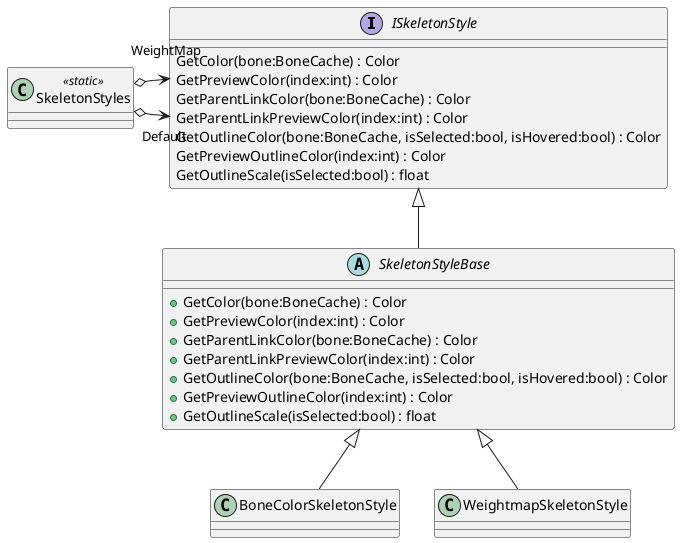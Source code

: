 @startuml
interface ISkeletonStyle {
    GetColor(bone:BoneCache) : Color
    GetPreviewColor(index:int) : Color
    GetParentLinkColor(bone:BoneCache) : Color
    GetParentLinkPreviewColor(index:int) : Color
    GetOutlineColor(bone:BoneCache, isSelected:bool, isHovered:bool) : Color
    GetPreviewOutlineColor(index:int) : Color
    GetOutlineScale(isSelected:bool) : float
}
abstract class SkeletonStyleBase {
    + GetColor(bone:BoneCache) : Color
    + GetPreviewColor(index:int) : Color
    + GetParentLinkColor(bone:BoneCache) : Color
    + GetParentLinkPreviewColor(index:int) : Color
    + GetOutlineColor(bone:BoneCache, isSelected:bool, isHovered:bool) : Color
    + GetPreviewOutlineColor(index:int) : Color
    + GetOutlineScale(isSelected:bool) : float
}
class BoneColorSkeletonStyle {
}
class WeightmapSkeletonStyle {
}
class SkeletonStyles <<static>> {
}
ISkeletonStyle <|-- SkeletonStyleBase
SkeletonStyleBase <|-- BoneColorSkeletonStyle
SkeletonStyleBase <|-- WeightmapSkeletonStyle
SkeletonStyles o-> "Default" ISkeletonStyle
SkeletonStyles o-> "WeightMap" ISkeletonStyle
@enduml
